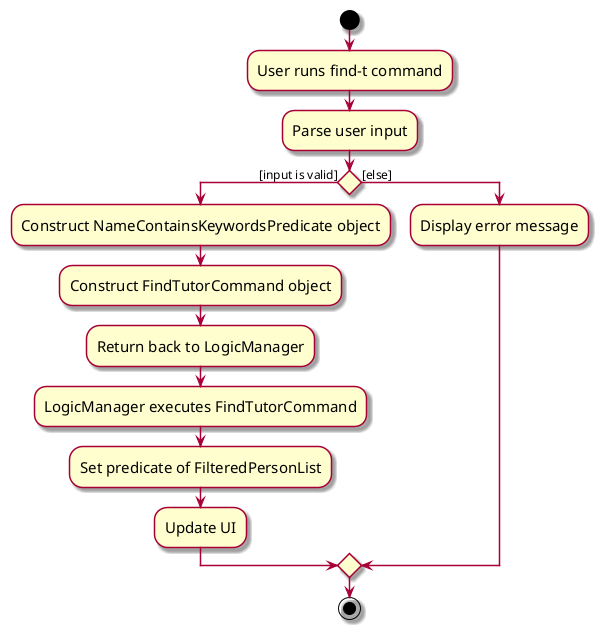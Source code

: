 @startuml
skin rose
skinparam ActivityFontSize 15
skinparam ArrowFontSize 12
start
:User runs find-t command;

'Since the beta syntax does not support placing the condition outside the
'diamond we place it as the true branch instead.

:Parse user input;

if () then ([input is valid])
    :Construct NameContainsKeywordsPredicate object;
    :Construct FindTutorCommand object;
    :Return back to LogicManager;
    :LogicManager executes FindTutorCommand;
    :Set predicate of FilteredPersonList;
    :Update UI;
else ([else])
    :Display error message;
endif
stop
@enduml
